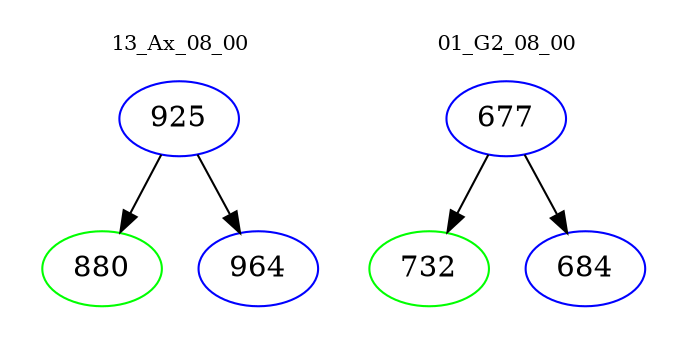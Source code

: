 digraph{
subgraph cluster_0 {
color = white
label = "13_Ax_08_00";
fontsize=10;
T0_925 [label="925", color="blue"]
T0_925 -> T0_880 [color="black"]
T0_880 [label="880", color="green"]
T0_925 -> T0_964 [color="black"]
T0_964 [label="964", color="blue"]
}
subgraph cluster_1 {
color = white
label = "01_G2_08_00";
fontsize=10;
T1_677 [label="677", color="blue"]
T1_677 -> T1_732 [color="black"]
T1_732 [label="732", color="green"]
T1_677 -> T1_684 [color="black"]
T1_684 [label="684", color="blue"]
}
}
